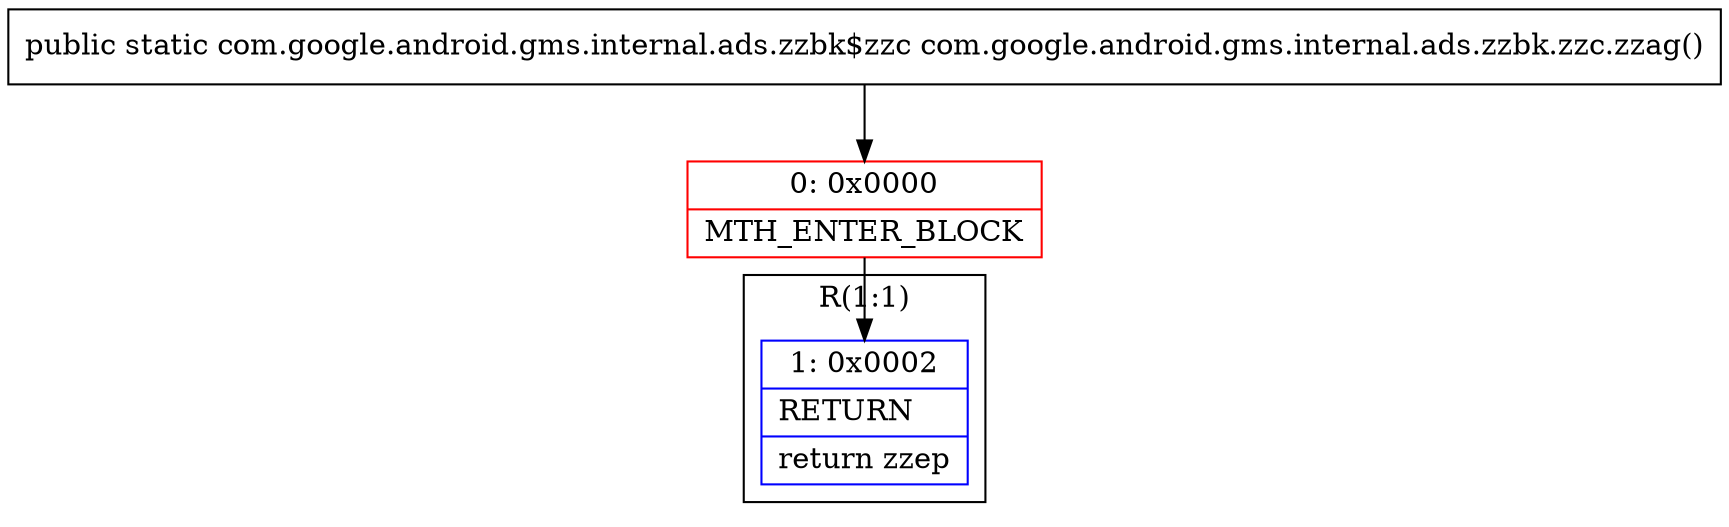 digraph "CFG forcom.google.android.gms.internal.ads.zzbk.zzc.zzag()Lcom\/google\/android\/gms\/internal\/ads\/zzbk$zzc;" {
subgraph cluster_Region_1503070137 {
label = "R(1:1)";
node [shape=record,color=blue];
Node_1 [shape=record,label="{1\:\ 0x0002|RETURN\l|return zzep\l}"];
}
Node_0 [shape=record,color=red,label="{0\:\ 0x0000|MTH_ENTER_BLOCK\l}"];
MethodNode[shape=record,label="{public static com.google.android.gms.internal.ads.zzbk$zzc com.google.android.gms.internal.ads.zzbk.zzc.zzag() }"];
MethodNode -> Node_0;
Node_0 -> Node_1;
}

